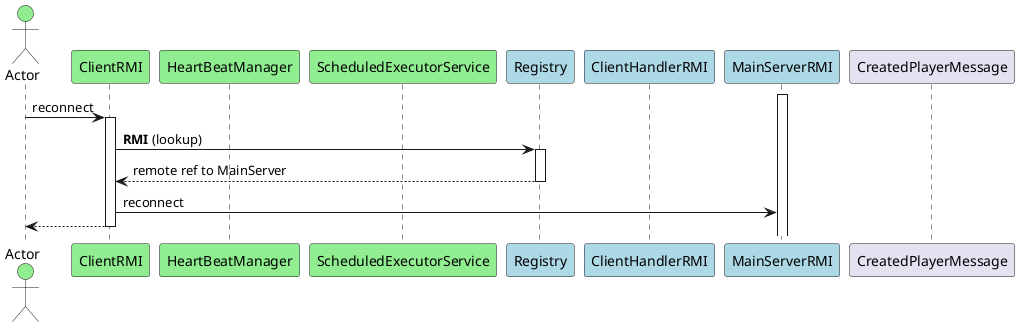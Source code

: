 @startuml
actor Actor #lightgreen
participant ClientRMI #lightgreen
participant HeartBeatManager #lightgreen
participant ScheduledExecutorService #lightgreen
participant Registry #lightblue
participant ClientHandlerRMI #lightblue
participant MainServerRMI #lightblue
participant CreatedPlayerMessage

activate MainServerRMI
Actor -> ClientRMI ++ : reconnect

ClientRMI-> Registry ++ : **RMI** (lookup)
Registry --> ClientRMI -- : remote ref to MainServer

ClientRMI -> MainServerRMI : reconnect

ClientRMI --> Actor --
@enduml
